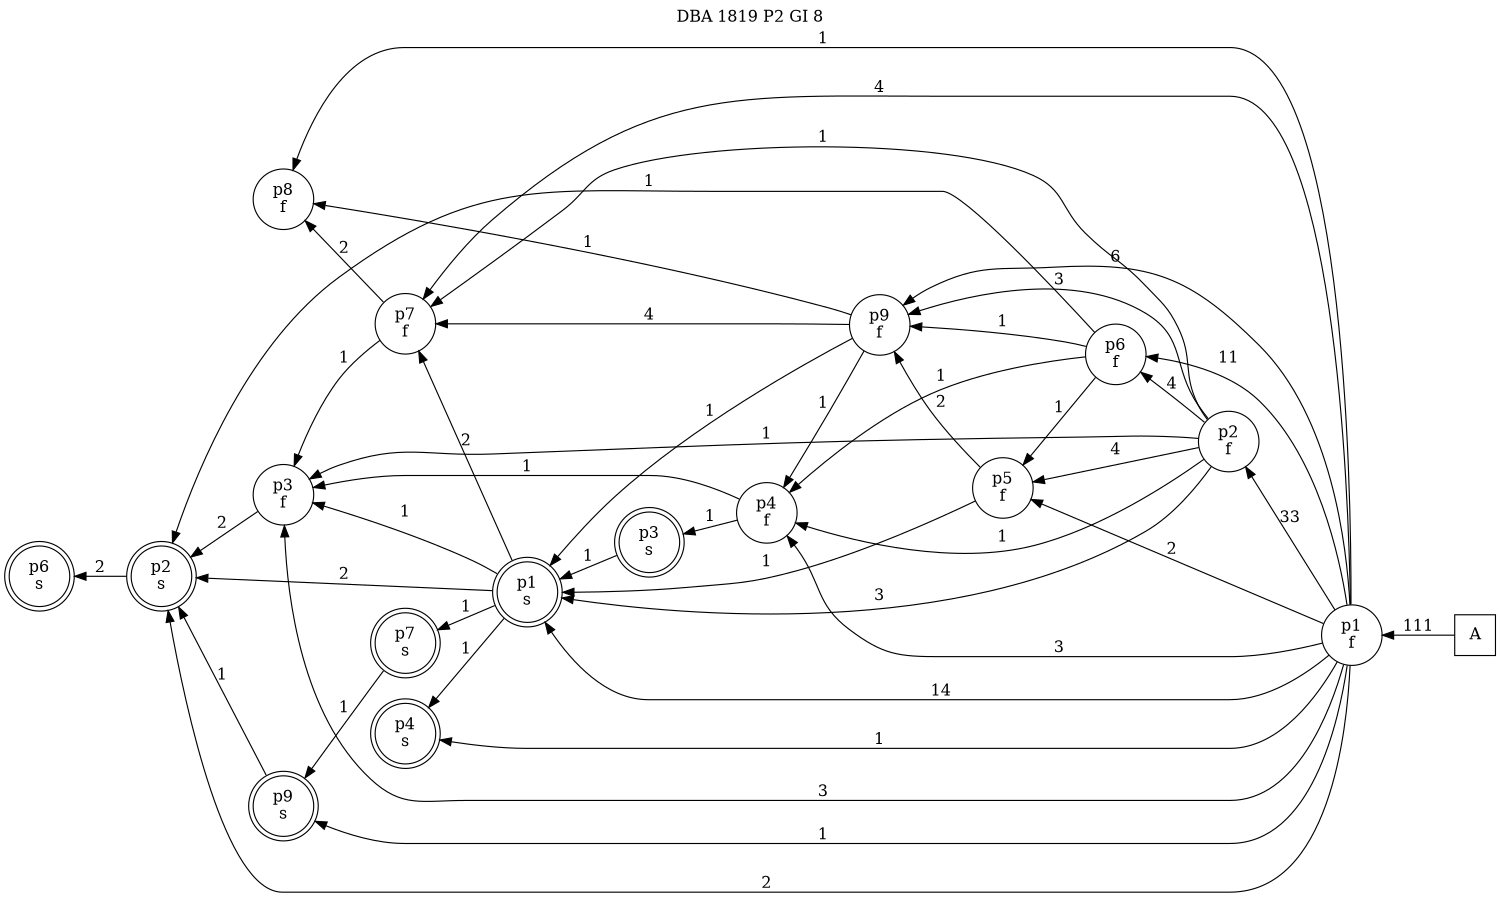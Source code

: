digraph DBA_1819_P2_GI_8_LOW {
labelloc="tl"
label= " DBA 1819 P2 GI 8 "
rankdir="RL";
graph [ size=" 10 , 10 !"]

"A" [shape="square" label="A"]
"p1_f" [shape="circle" label="p1
f"]
"p2_f" [shape="circle" label="p2
f"]
"p6_f" [shape="circle" label="p6
f"]
"p5_f" [shape="circle" label="p5
f"]
"p9_f" [shape="circle" label="p9
f"]
"p7_f" [shape="circle" label="p7
f"]
"p8_f" [shape="circle" label="p8
f"]
"p3_f" [shape="circle" label="p3
f"]
"p4_f" [shape="circle" label="p4
f"]
"p1_s" [shape="doublecircle" label="p1
s"]
"p2_s" [shape="doublecircle" label="p2
s"]
"p4_s" [shape="doublecircle" label="p4
s"]
"p3_s" [shape="doublecircle" label="p3
s"]
"p6_s" [shape="doublecircle" label="p6
s"]
"p7_s" [shape="doublecircle" label="p7
s"]
"p9_s" [shape="doublecircle" label="p9
s"]
"A" -> "p1_f" [ label=111]
"p1_f" -> "p2_f" [ label=33]
"p1_f" -> "p6_f" [ label=11]
"p1_f" -> "p5_f" [ label=2]
"p1_f" -> "p9_f" [ label=6]
"p1_f" -> "p7_f" [ label=4]
"p1_f" -> "p8_f" [ label=1]
"p1_f" -> "p3_f" [ label=3]
"p1_f" -> "p4_f" [ label=3]
"p1_f" -> "p1_s" [ label=14]
"p1_f" -> "p2_s" [ label=2]
"p1_f" -> "p4_s" [ label=1]
"p1_f" -> "p9_s" [ label=1]
"p2_f" -> "p6_f" [ label=4]
"p2_f" -> "p5_f" [ label=4]
"p2_f" -> "p9_f" [ label=3]
"p2_f" -> "p7_f" [ label=1]
"p2_f" -> "p3_f" [ label=1]
"p2_f" -> "p4_f" [ label=1]
"p2_f" -> "p1_s" [ label=3]
"p6_f" -> "p5_f" [ label=1]
"p6_f" -> "p9_f" [ label=1]
"p6_f" -> "p4_f" [ label=1]
"p6_f" -> "p2_s" [ label=1]
"p5_f" -> "p9_f" [ label=2]
"p5_f" -> "p1_s" [ label=1]
"p9_f" -> "p7_f" [ label=4]
"p9_f" -> "p8_f" [ label=1]
"p9_f" -> "p4_f" [ label=1]
"p9_f" -> "p1_s" [ label=1]
"p7_f" -> "p8_f" [ label=2]
"p7_f" -> "p3_f" [ label=1]
"p3_f" -> "p2_s" [ label=2]
"p4_f" -> "p3_f" [ label=1]
"p4_f" -> "p3_s" [ label=1]
"p1_s" -> "p7_f" [ label=2]
"p1_s" -> "p3_f" [ label=1]
"p1_s" -> "p2_s" [ label=2]
"p1_s" -> "p4_s" [ label=1]
"p1_s" -> "p7_s" [ label=1]
"p2_s" -> "p6_s" [ label=2]
"p3_s" -> "p1_s" [ label=1]
"p7_s" -> "p9_s" [ label=1]
"p9_s" -> "p2_s" [ label=1]
}
